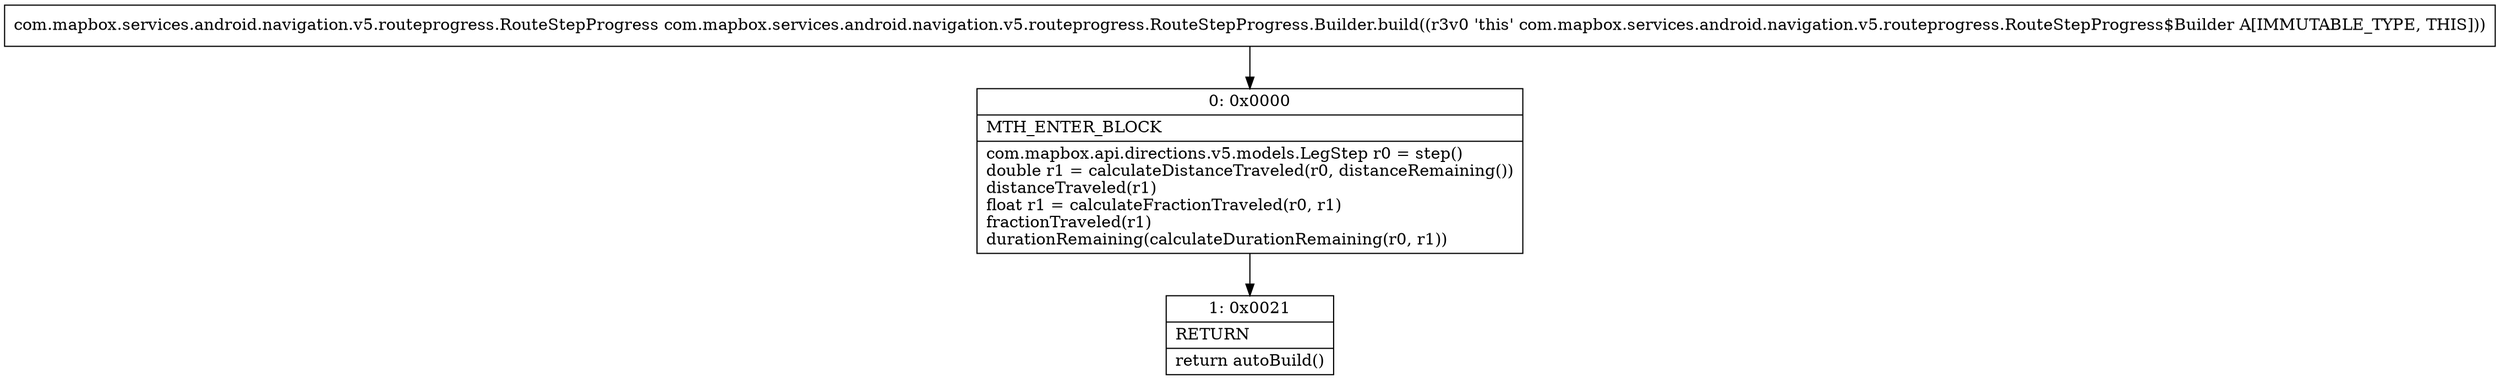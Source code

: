 digraph "CFG forcom.mapbox.services.android.navigation.v5.routeprogress.RouteStepProgress.Builder.build()Lcom\/mapbox\/services\/android\/navigation\/v5\/routeprogress\/RouteStepProgress;" {
Node_0 [shape=record,label="{0\:\ 0x0000|MTH_ENTER_BLOCK\l|com.mapbox.api.directions.v5.models.LegStep r0 = step()\ldouble r1 = calculateDistanceTraveled(r0, distanceRemaining())\ldistanceTraveled(r1)\lfloat r1 = calculateFractionTraveled(r0, r1)\lfractionTraveled(r1)\ldurationRemaining(calculateDurationRemaining(r0, r1))\l}"];
Node_1 [shape=record,label="{1\:\ 0x0021|RETURN\l|return autoBuild()\l}"];
MethodNode[shape=record,label="{com.mapbox.services.android.navigation.v5.routeprogress.RouteStepProgress com.mapbox.services.android.navigation.v5.routeprogress.RouteStepProgress.Builder.build((r3v0 'this' com.mapbox.services.android.navigation.v5.routeprogress.RouteStepProgress$Builder A[IMMUTABLE_TYPE, THIS])) }"];
MethodNode -> Node_0;
Node_0 -> Node_1;
}

